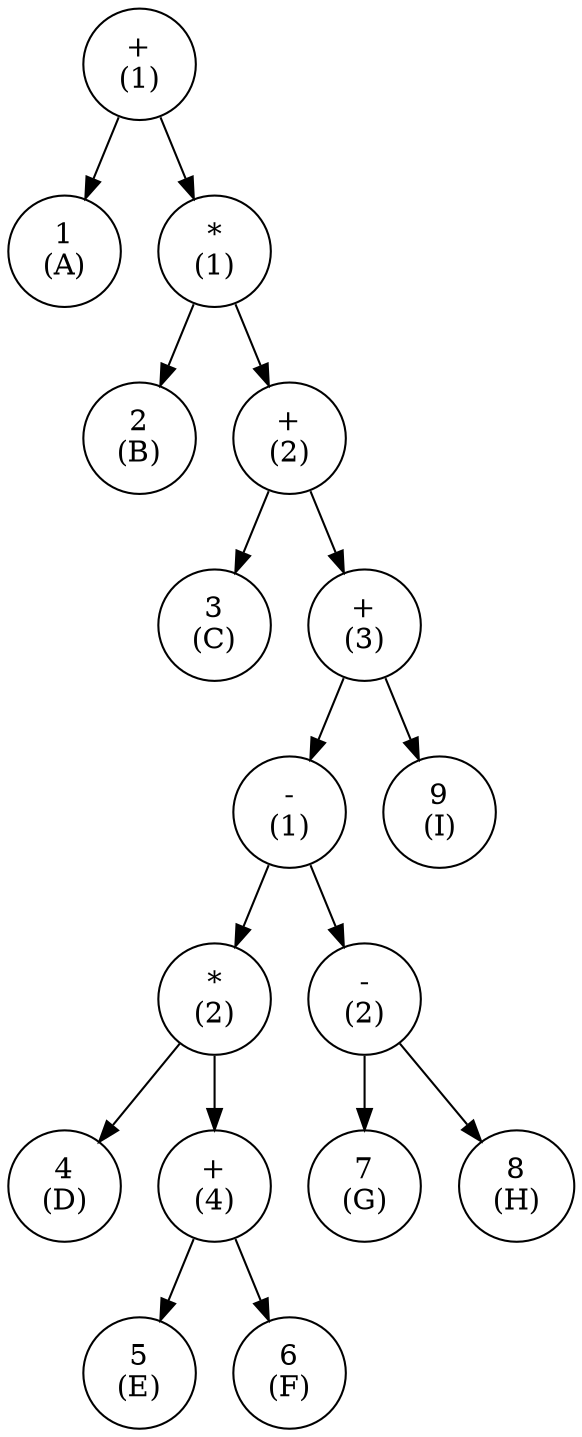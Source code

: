 digraph graph_ {
"+\n(1)" -> "1\n(A)"
"+\n(1)" -> "*\n(1)"
"*\n(1)" -> "2\n(B)"
"*\n(1)" -> "+\n(2)"
"+\n(2)" -> "3\n(C)"
"+\n(2)" -> "+\n(3)"
"+\n(3)" -> "-\n(1)"
"+\n(3)" -> "9\n(I)"
"-\n(1)" -> "*\n(2)"
"-\n(1)" -> "-\n(2)"
"*\n(2)" -> "4\n(D)"
"*\n(2)" -> "+\n(4)"
"+\n(4)" -> "5\n(E)"
"+\n(4)" -> "6\n(F)"
"-\n(2)" -> "7\n(G)"
"-\n(2)" -> "8\n(H)"
}
